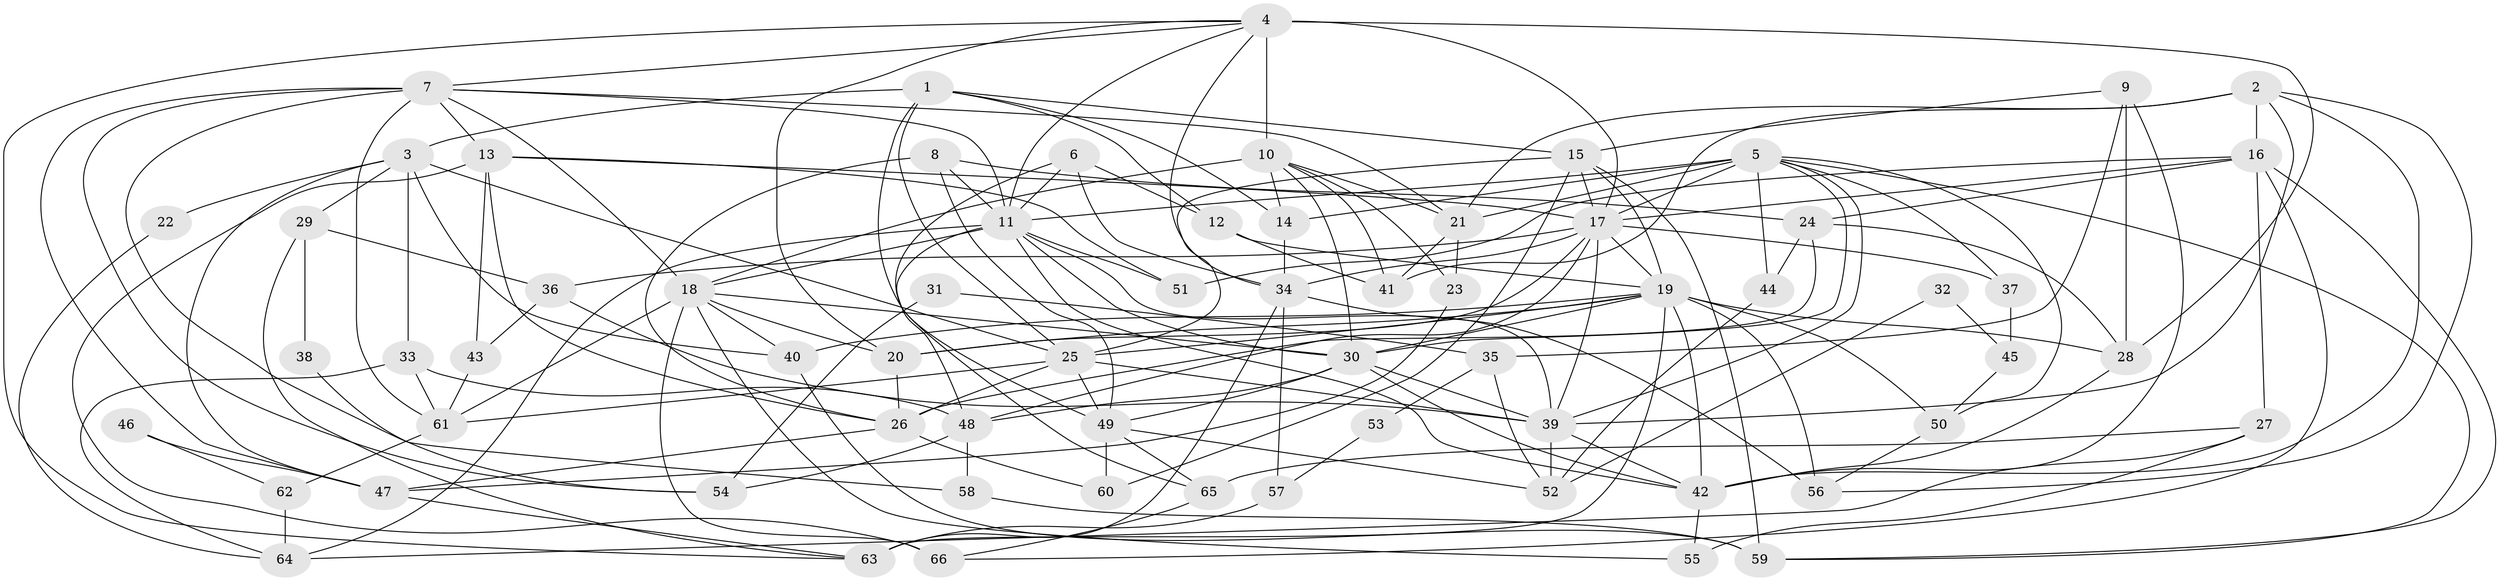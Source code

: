 // original degree distribution, {6: 0.06818181818181818, 4: 0.3106060606060606, 3: 0.2878787878787879, 5: 0.16666666666666666, 2: 0.10606060606060606, 8: 0.015151515151515152, 7: 0.045454545454545456}
// Generated by graph-tools (version 1.1) at 2025/50/03/04/25 22:50:46]
// undirected, 66 vertices, 173 edges
graph export_dot {
  node [color=gray90,style=filled];
  1;
  2;
  3;
  4;
  5;
  6;
  7;
  8;
  9;
  10;
  11;
  12;
  13;
  14;
  15;
  16;
  17;
  18;
  19;
  20;
  21;
  22;
  23;
  24;
  25;
  26;
  27;
  28;
  29;
  30;
  31;
  32;
  33;
  34;
  35;
  36;
  37;
  38;
  39;
  40;
  41;
  42;
  43;
  44;
  45;
  46;
  47;
  48;
  49;
  50;
  51;
  52;
  53;
  54;
  55;
  56;
  57;
  58;
  59;
  60;
  61;
  62;
  63;
  64;
  65;
  66;
  1 -- 3 [weight=1.0];
  1 -- 12 [weight=1.0];
  1 -- 14 [weight=1.0];
  1 -- 15 [weight=1.0];
  1 -- 25 [weight=1.0];
  1 -- 49 [weight=1.0];
  2 -- 16 [weight=2.0];
  2 -- 21 [weight=1.0];
  2 -- 39 [weight=1.0];
  2 -- 41 [weight=1.0];
  2 -- 42 [weight=1.0];
  2 -- 56 [weight=1.0];
  3 -- 22 [weight=1.0];
  3 -- 25 [weight=1.0];
  3 -- 29 [weight=1.0];
  3 -- 33 [weight=1.0];
  3 -- 40 [weight=1.0];
  3 -- 47 [weight=1.0];
  4 -- 7 [weight=1.0];
  4 -- 10 [weight=4.0];
  4 -- 11 [weight=1.0];
  4 -- 17 [weight=1.0];
  4 -- 20 [weight=1.0];
  4 -- 28 [weight=1.0];
  4 -- 34 [weight=1.0];
  4 -- 63 [weight=1.0];
  5 -- 11 [weight=1.0];
  5 -- 14 [weight=1.0];
  5 -- 17 [weight=2.0];
  5 -- 21 [weight=3.0];
  5 -- 30 [weight=2.0];
  5 -- 37 [weight=1.0];
  5 -- 39 [weight=2.0];
  5 -- 44 [weight=1.0];
  5 -- 50 [weight=1.0];
  5 -- 59 [weight=1.0];
  6 -- 11 [weight=2.0];
  6 -- 12 [weight=1.0];
  6 -- 34 [weight=1.0];
  6 -- 65 [weight=1.0];
  7 -- 11 [weight=1.0];
  7 -- 13 [weight=1.0];
  7 -- 18 [weight=1.0];
  7 -- 21 [weight=1.0];
  7 -- 47 [weight=1.0];
  7 -- 54 [weight=2.0];
  7 -- 58 [weight=1.0];
  7 -- 61 [weight=1.0];
  8 -- 11 [weight=1.0];
  8 -- 24 [weight=1.0];
  8 -- 26 [weight=1.0];
  8 -- 49 [weight=1.0];
  9 -- 15 [weight=1.0];
  9 -- 28 [weight=1.0];
  9 -- 35 [weight=1.0];
  9 -- 42 [weight=1.0];
  10 -- 14 [weight=1.0];
  10 -- 18 [weight=2.0];
  10 -- 21 [weight=1.0];
  10 -- 23 [weight=1.0];
  10 -- 30 [weight=1.0];
  10 -- 41 [weight=1.0];
  11 -- 18 [weight=1.0];
  11 -- 30 [weight=1.0];
  11 -- 39 [weight=1.0];
  11 -- 42 [weight=1.0];
  11 -- 48 [weight=1.0];
  11 -- 51 [weight=1.0];
  11 -- 64 [weight=1.0];
  12 -- 19 [weight=1.0];
  12 -- 41 [weight=1.0];
  13 -- 17 [weight=1.0];
  13 -- 26 [weight=1.0];
  13 -- 43 [weight=1.0];
  13 -- 51 [weight=1.0];
  13 -- 66 [weight=1.0];
  14 -- 34 [weight=1.0];
  15 -- 17 [weight=1.0];
  15 -- 19 [weight=3.0];
  15 -- 25 [weight=2.0];
  15 -- 59 [weight=1.0];
  15 -- 60 [weight=1.0];
  16 -- 17 [weight=1.0];
  16 -- 24 [weight=1.0];
  16 -- 27 [weight=1.0];
  16 -- 51 [weight=1.0];
  16 -- 59 [weight=1.0];
  16 -- 66 [weight=1.0];
  17 -- 19 [weight=1.0];
  17 -- 20 [weight=1.0];
  17 -- 34 [weight=1.0];
  17 -- 36 [weight=1.0];
  17 -- 37 [weight=1.0];
  17 -- 39 [weight=1.0];
  17 -- 48 [weight=1.0];
  18 -- 20 [weight=1.0];
  18 -- 30 [weight=1.0];
  18 -- 40 [weight=1.0];
  18 -- 55 [weight=1.0];
  18 -- 61 [weight=1.0];
  18 -- 66 [weight=1.0];
  19 -- 20 [weight=1.0];
  19 -- 25 [weight=1.0];
  19 -- 28 [weight=1.0];
  19 -- 30 [weight=2.0];
  19 -- 40 [weight=1.0];
  19 -- 42 [weight=1.0];
  19 -- 50 [weight=1.0];
  19 -- 56 [weight=2.0];
  19 -- 63 [weight=1.0];
  20 -- 26 [weight=1.0];
  21 -- 23 [weight=2.0];
  21 -- 41 [weight=1.0];
  22 -- 64 [weight=1.0];
  23 -- 47 [weight=1.0];
  24 -- 26 [weight=1.0];
  24 -- 28 [weight=1.0];
  24 -- 44 [weight=1.0];
  25 -- 26 [weight=1.0];
  25 -- 39 [weight=2.0];
  25 -- 49 [weight=1.0];
  25 -- 61 [weight=1.0];
  26 -- 47 [weight=1.0];
  26 -- 60 [weight=1.0];
  27 -- 55 [weight=1.0];
  27 -- 64 [weight=1.0];
  27 -- 65 [weight=1.0];
  28 -- 42 [weight=1.0];
  29 -- 36 [weight=1.0];
  29 -- 38 [weight=1.0];
  29 -- 63 [weight=1.0];
  30 -- 39 [weight=1.0];
  30 -- 42 [weight=1.0];
  30 -- 48 [weight=1.0];
  30 -- 49 [weight=1.0];
  31 -- 35 [weight=1.0];
  31 -- 54 [weight=1.0];
  32 -- 45 [weight=1.0];
  32 -- 52 [weight=1.0];
  33 -- 48 [weight=1.0];
  33 -- 61 [weight=1.0];
  33 -- 64 [weight=1.0];
  34 -- 56 [weight=1.0];
  34 -- 57 [weight=1.0];
  34 -- 63 [weight=1.0];
  35 -- 52 [weight=1.0];
  35 -- 53 [weight=1.0];
  36 -- 39 [weight=1.0];
  36 -- 43 [weight=1.0];
  37 -- 45 [weight=1.0];
  38 -- 54 [weight=1.0];
  39 -- 42 [weight=1.0];
  39 -- 52 [weight=1.0];
  40 -- 59 [weight=1.0];
  42 -- 55 [weight=1.0];
  43 -- 61 [weight=1.0];
  44 -- 52 [weight=1.0];
  45 -- 50 [weight=1.0];
  46 -- 47 [weight=1.0];
  46 -- 62 [weight=1.0];
  47 -- 63 [weight=1.0];
  48 -- 54 [weight=1.0];
  48 -- 58 [weight=1.0];
  49 -- 52 [weight=1.0];
  49 -- 60 [weight=1.0];
  49 -- 65 [weight=1.0];
  50 -- 56 [weight=1.0];
  53 -- 57 [weight=1.0];
  57 -- 63 [weight=1.0];
  58 -- 59 [weight=1.0];
  61 -- 62 [weight=1.0];
  62 -- 64 [weight=1.0];
  65 -- 66 [weight=1.0];
}
